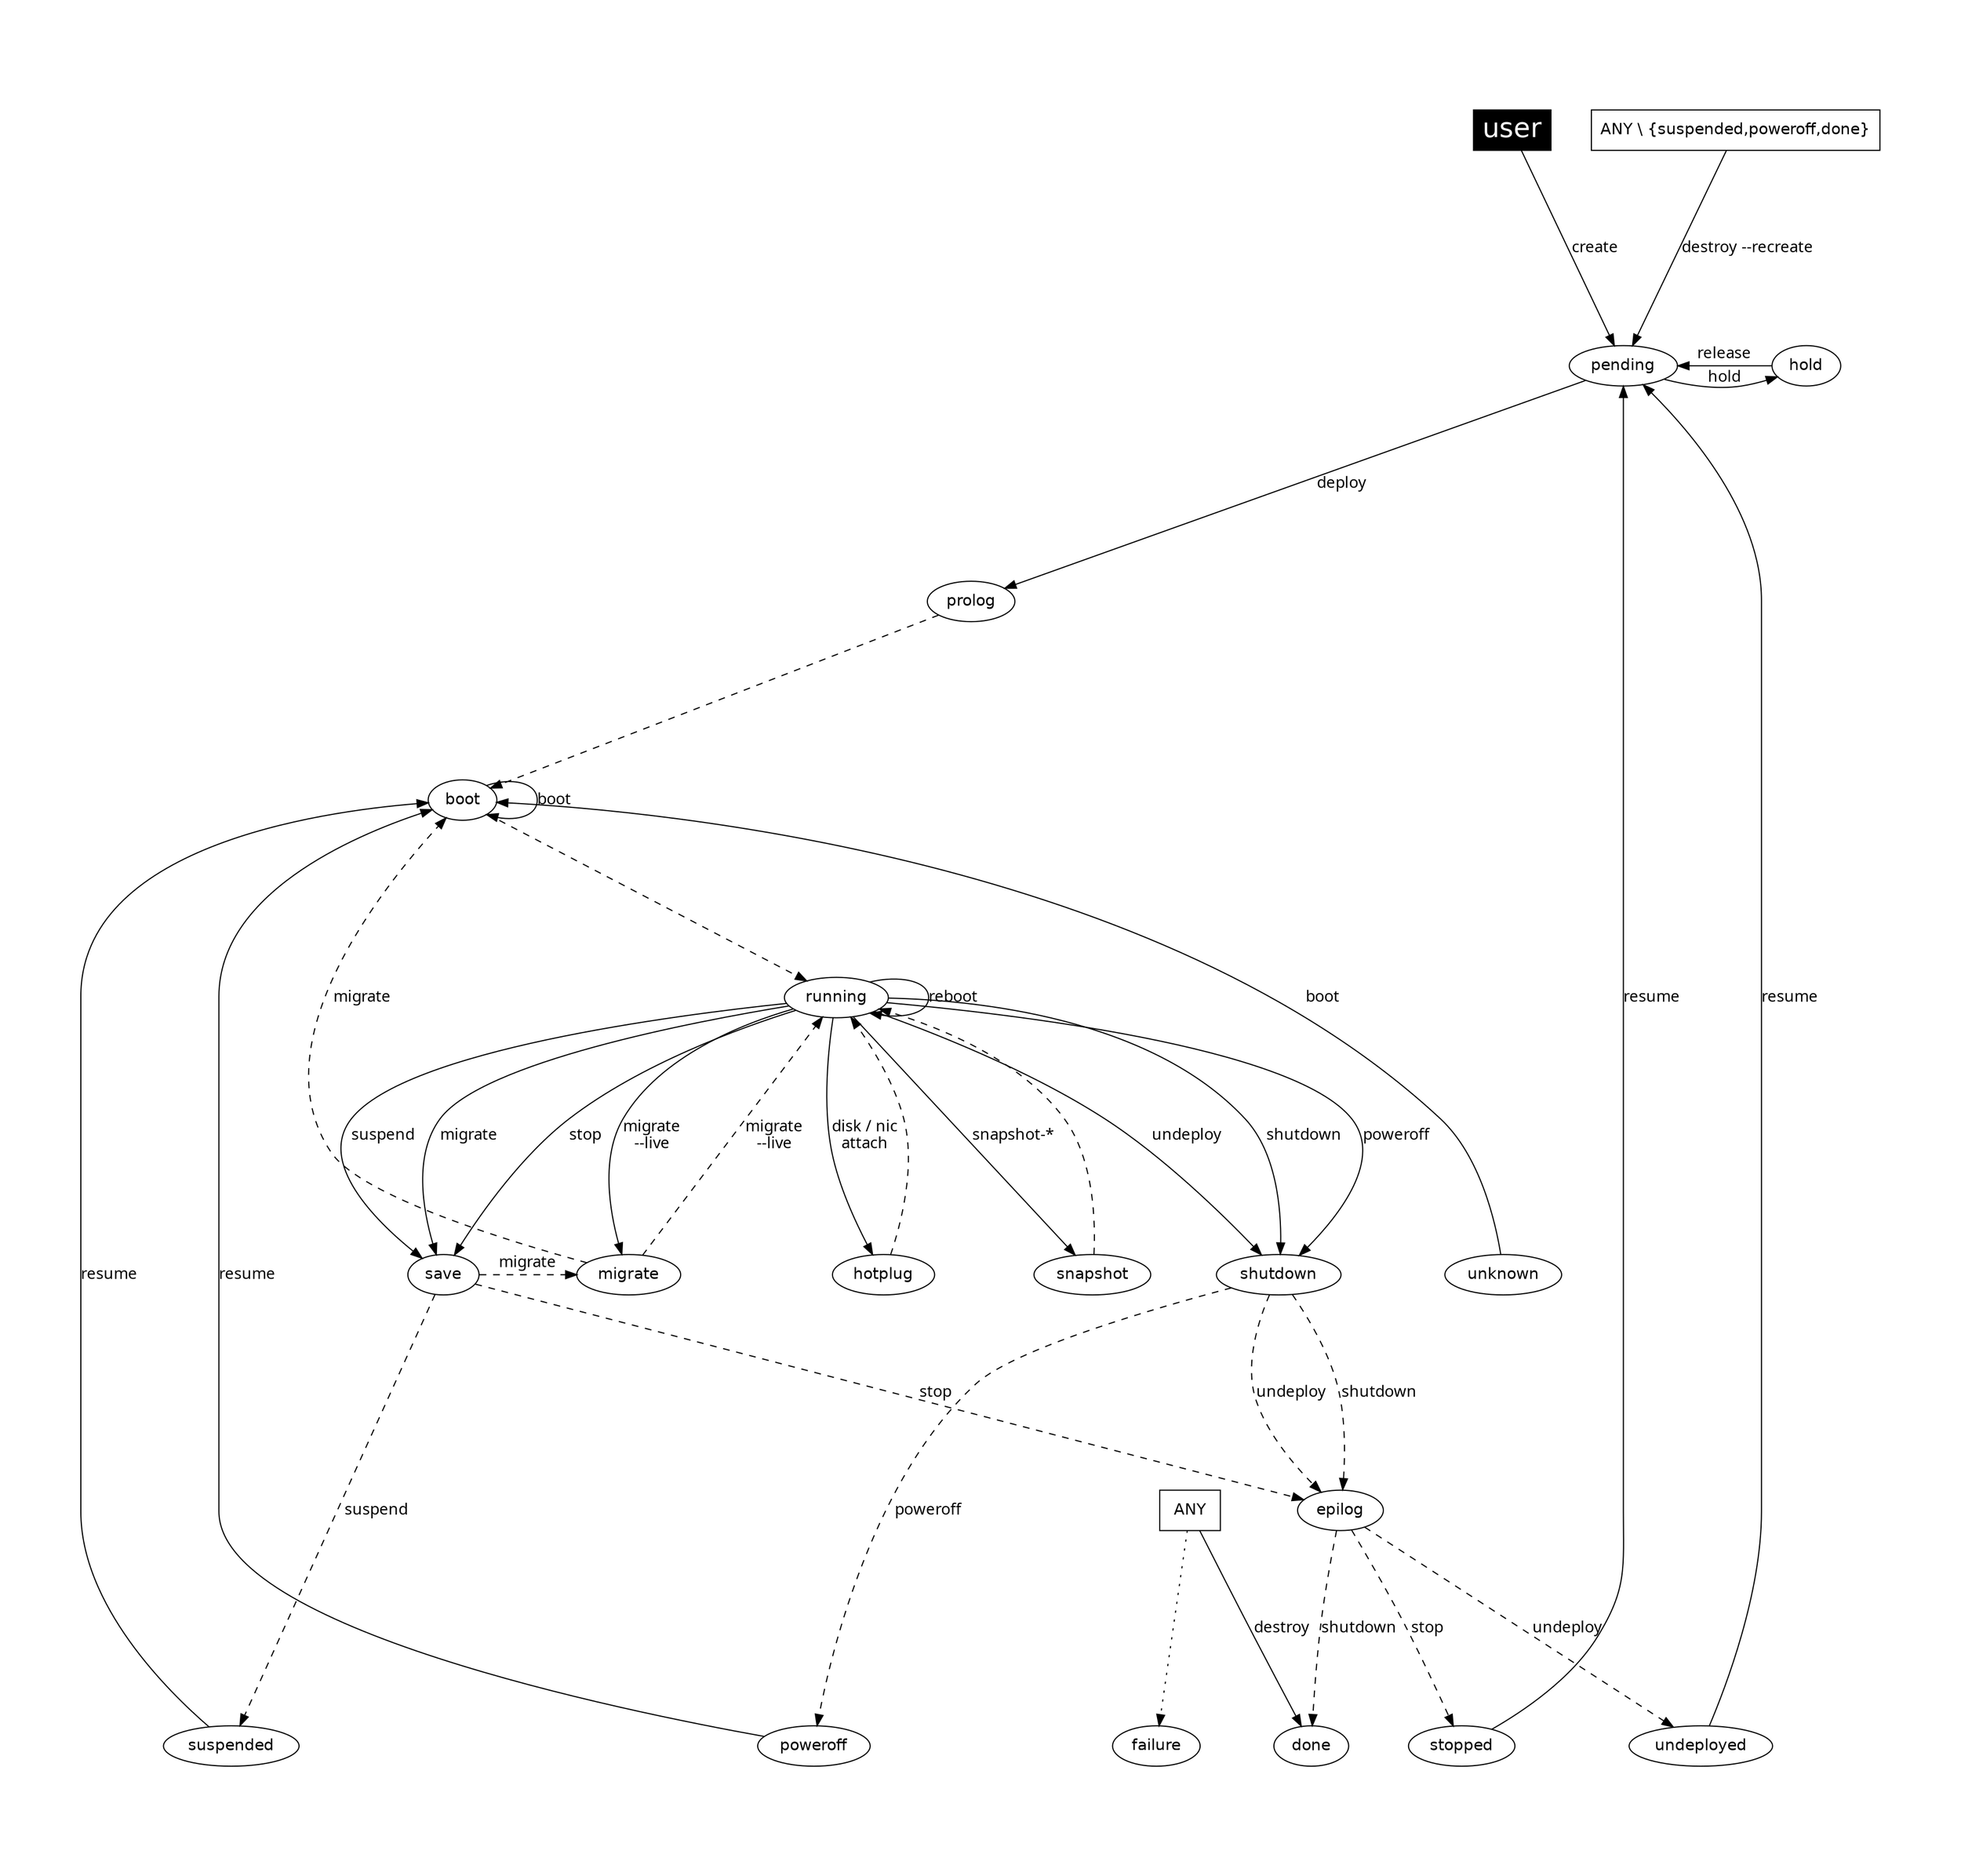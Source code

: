 

digraph OpenNebula {
    graph [
        nodesep= 0.5,
        ratio=1,
        pad=1,
    ];

    node [fontname="Helvetica"];
    edge [fontname="Menlo"];
    
    user [
        fillcolor="black",
        style="filled", shape="box",
        fontcolor="white", fontsize= "24.0"];

    ANY [ shape="box" ];
    "ANY \\ {suspended,poweroff,done}" [ shape="box" ];

    subgraph { rank = min; user}
    subgraph { rank = same; pending; hold; color="white"}
#    subgraph { rank = same; prolog; boot; color="white" }
    subgraph { rank = same; migrate; save; shutdown; unknown; hotplug; snapshot;
        color="white" }
    subgraph { rank = max; suspended; done; failure; stopped; poweroff; undeployed; color="white" }

#   create
    user -> pending [label="create"];

#   deploy
    pending     -> prolog [label="deploy"];
    prolog      -> boot [style="dashed"];
    boot        -> running [style="dashed"];

#   shutdown
    running     -> shutdown [label="shutdown"];
    shutdown    -> epilog [label="shutdown", style="dashed"];
    epilog      -> done [label="shutdown", style="dashed"];

#   poweroff
    running     -> shutdown [label="poweroff"];
    shutdown    -> poweroff [label="poweroff", style="dashed"];

#   livemigrate
    running     -> migrate [label="migrate\n--live"];
    migrate     -> running [label="migrate\n--live", style="dashed"];

#   migrate
    running     -> save [label="migrate"];
    save        -> migrate [label="migrate", style="dashed"];
    migrate     -> boot [label="migrate", style="dashed"];

#   hold
    pending     -> hold [label="hold"];

#   release
    hold        -> pending [label="release"];

#   stop
    running     -> save [label="stop"];
    save        -> epilog [label="stop", style="dashed"];
    epilog      -> stopped [label="stop", style="dashed"];

#   undeploy
    running     -> shutdown [label="undeploy"];
    shutdown    -> epilog [label="undeploy", style="dashed"];
    epilog      -> undeployed [label="undeploy", style="dashed"];

#   suspend
    running     -> save [label="suspend"];
    save        -> suspended [label="suspend", style="dashed"];

#   resume
    stopped     -> pending [label="resume"];
    undeployed  -> pending [label="resume"];
    suspended   -> boot [label="resume"];
    poweroff    -> boot [label="resume"];

#   delete
    ANY         -> done [label="destroy"];

#   restart
    unknown     -> boot [label="boot"];
    boot        -> boot [label="boot"];

#   reboot
    running     -> running [label="reboot"];

#   disk-attach nic-attach
#    running     -> hotplug [label="disk / nic -\n attach / detach"]
    running     -> hotplug [label="disk / nic\nattach"]
    hotplug     -> running [style="dashed"];

#   snapshot
    running     -> snapshot [label="snapshot-*"]
    snapshot    -> running [style="dashed"];

#   resubmit
    "ANY \\ {suspended,poweroff,done}" -> pending [label="destroy --recreate"];

#   failures and misc.
    ANY         -> failure [style="dotted"];
}
